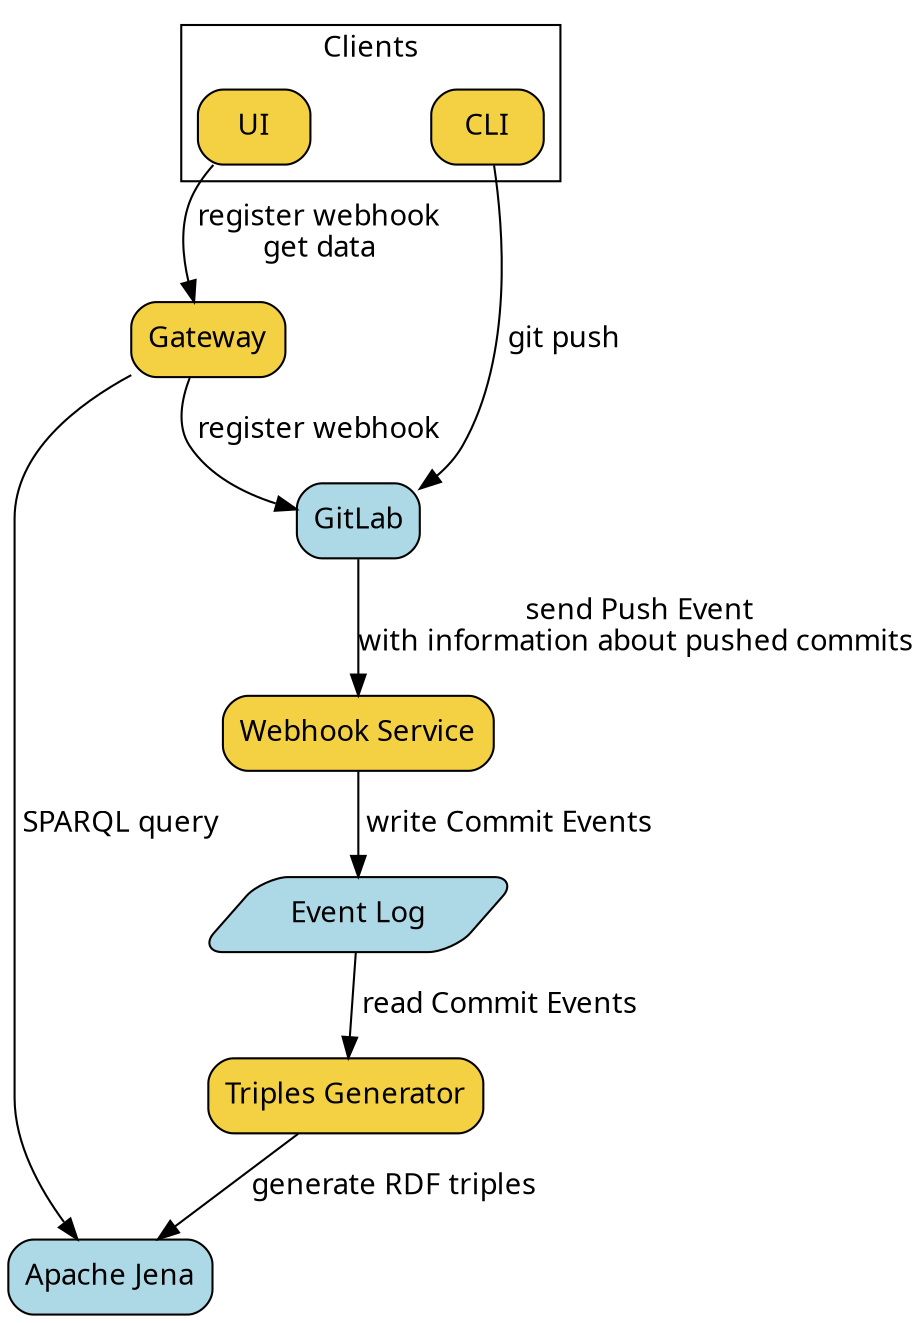 strict digraph architecture {
  compound=true;
  newrank=true;

  graph [fontname="Raleway", nodesep="0.8"];
  node [shape="rect", style="filled,rounded", fontname="Raleway"];
  edge [fontname="Raleway"]

  GitLab [fillcolor="lightblue"]
  UI [fillcolor="#f4d142"]
  CLI [fillcolor="#f4d142"]
  WHS [label="Webhook Service" fillcolor="#f4d142"]
  RDF [label="Triples Generator" fillcolor="#f4d142"]
  Gateway [fillcolor="#f4d142"]
  Jena [label="Apache Jena" fillcolor="lightblue"]
  Log [label="Event Log" fillcolor="lightblue", shape="parallelogram", width=2.0]

  subgraph cluster_clients {
    label="Clients"
    UI
    CLI
    {rank=same; UI, CLI};
  }

  CLI -> GitLab [label=" git push"]
  Gateway -> GitLab [label=" register webhook"]
  GitLab -> WHS [label=" send Push Event\nwith information about pushed commits"]
  WHS -> Log [label=" write Commit Events"]
  Log -> RDF [label=" read Commit Events"]
  RDF -> Jena [label=" generate RDF triples"]
  Gateway -> Jena [label=" SPARQL query"]
  UI -> Gateway [label=" register webhook\n get data"]
}
